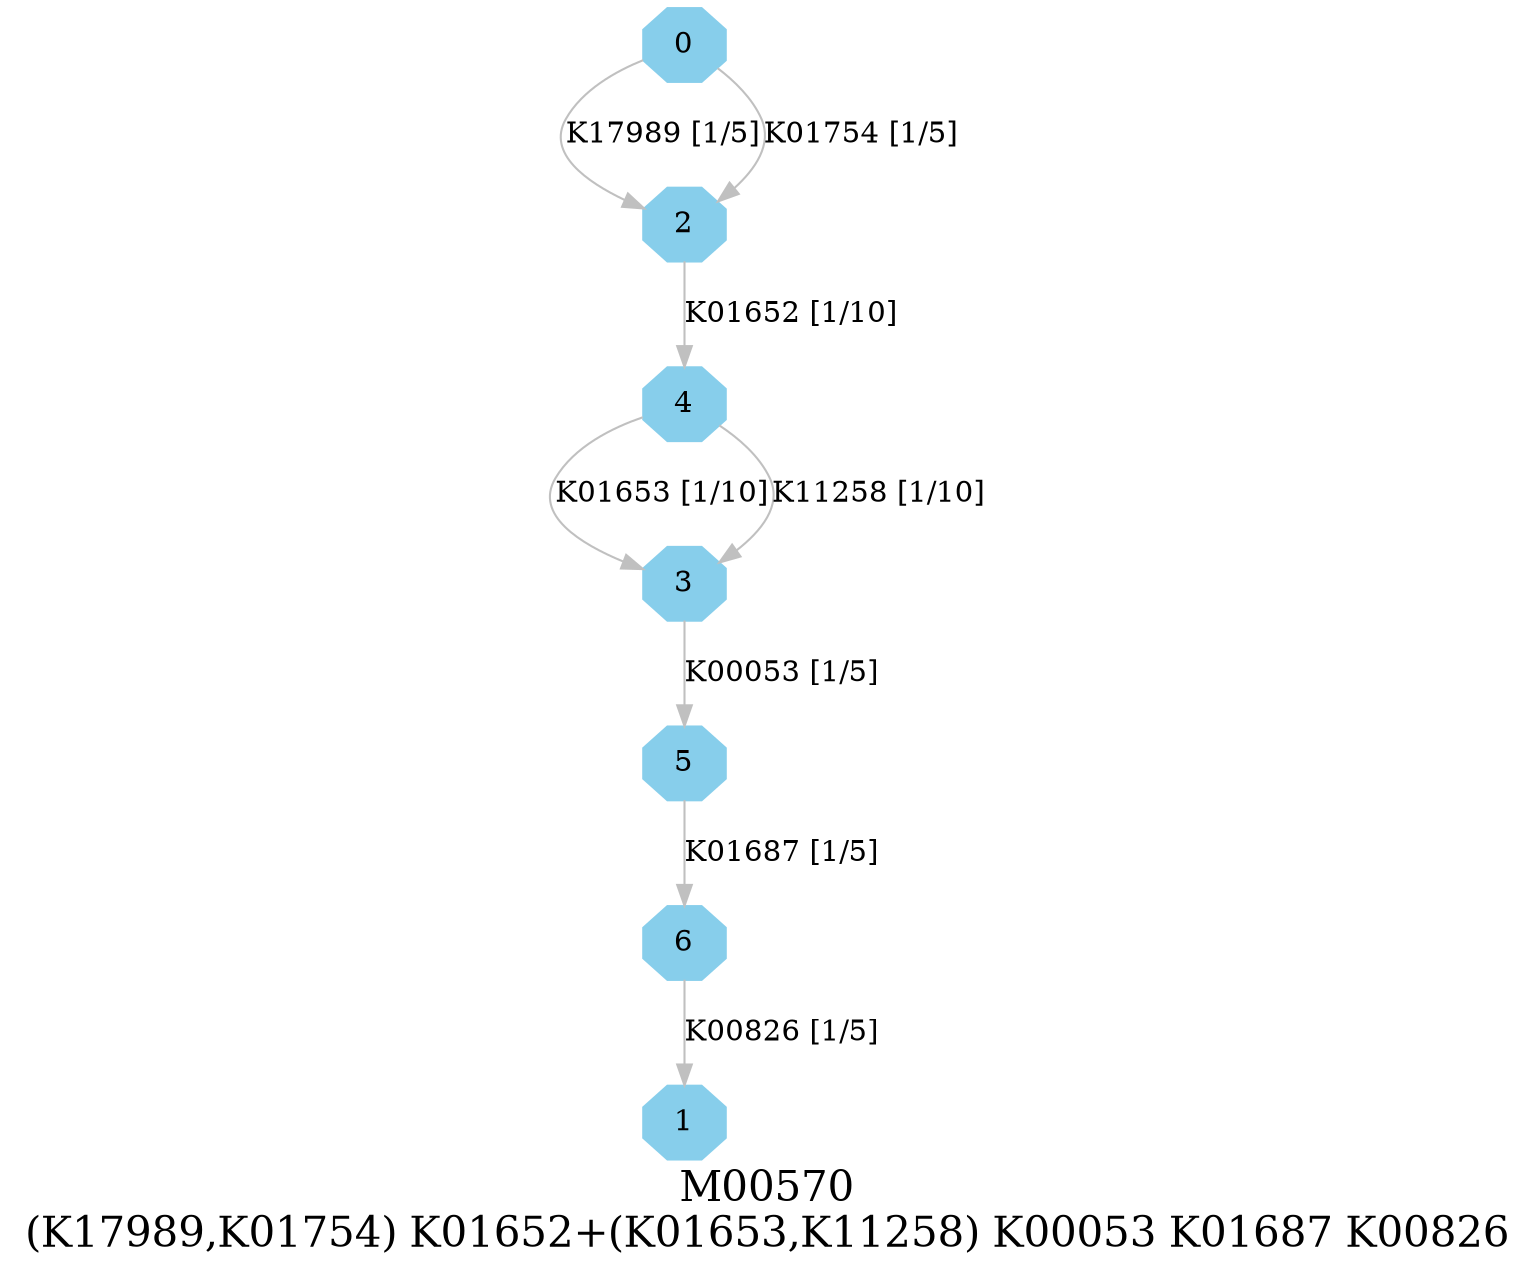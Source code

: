 digraph G {
graph [label="M00570
(K17989,K01754) K01652+(K01653,K11258) K00053 K01687 K00826",fontsize=20];
node [shape=box,style=filled];
edge [len=3,color=grey];
{node [width=.3,height=.3,shape=octagon,style=filled,color=skyblue] 0 1 2 3 4 5 6 }
0 -> 2 [label="K17989 [1/5]"];
0 -> 2 [label="K01754 [1/5]"];
2 -> 4 [label="K01652 [1/10]"];
3 -> 5 [label="K00053 [1/5]"];
4 -> 3 [label="K01653 [1/10]"];
4 -> 3 [label="K11258 [1/10]"];
5 -> 6 [label="K01687 [1/5]"];
6 -> 1 [label="K00826 [1/5]"];
}